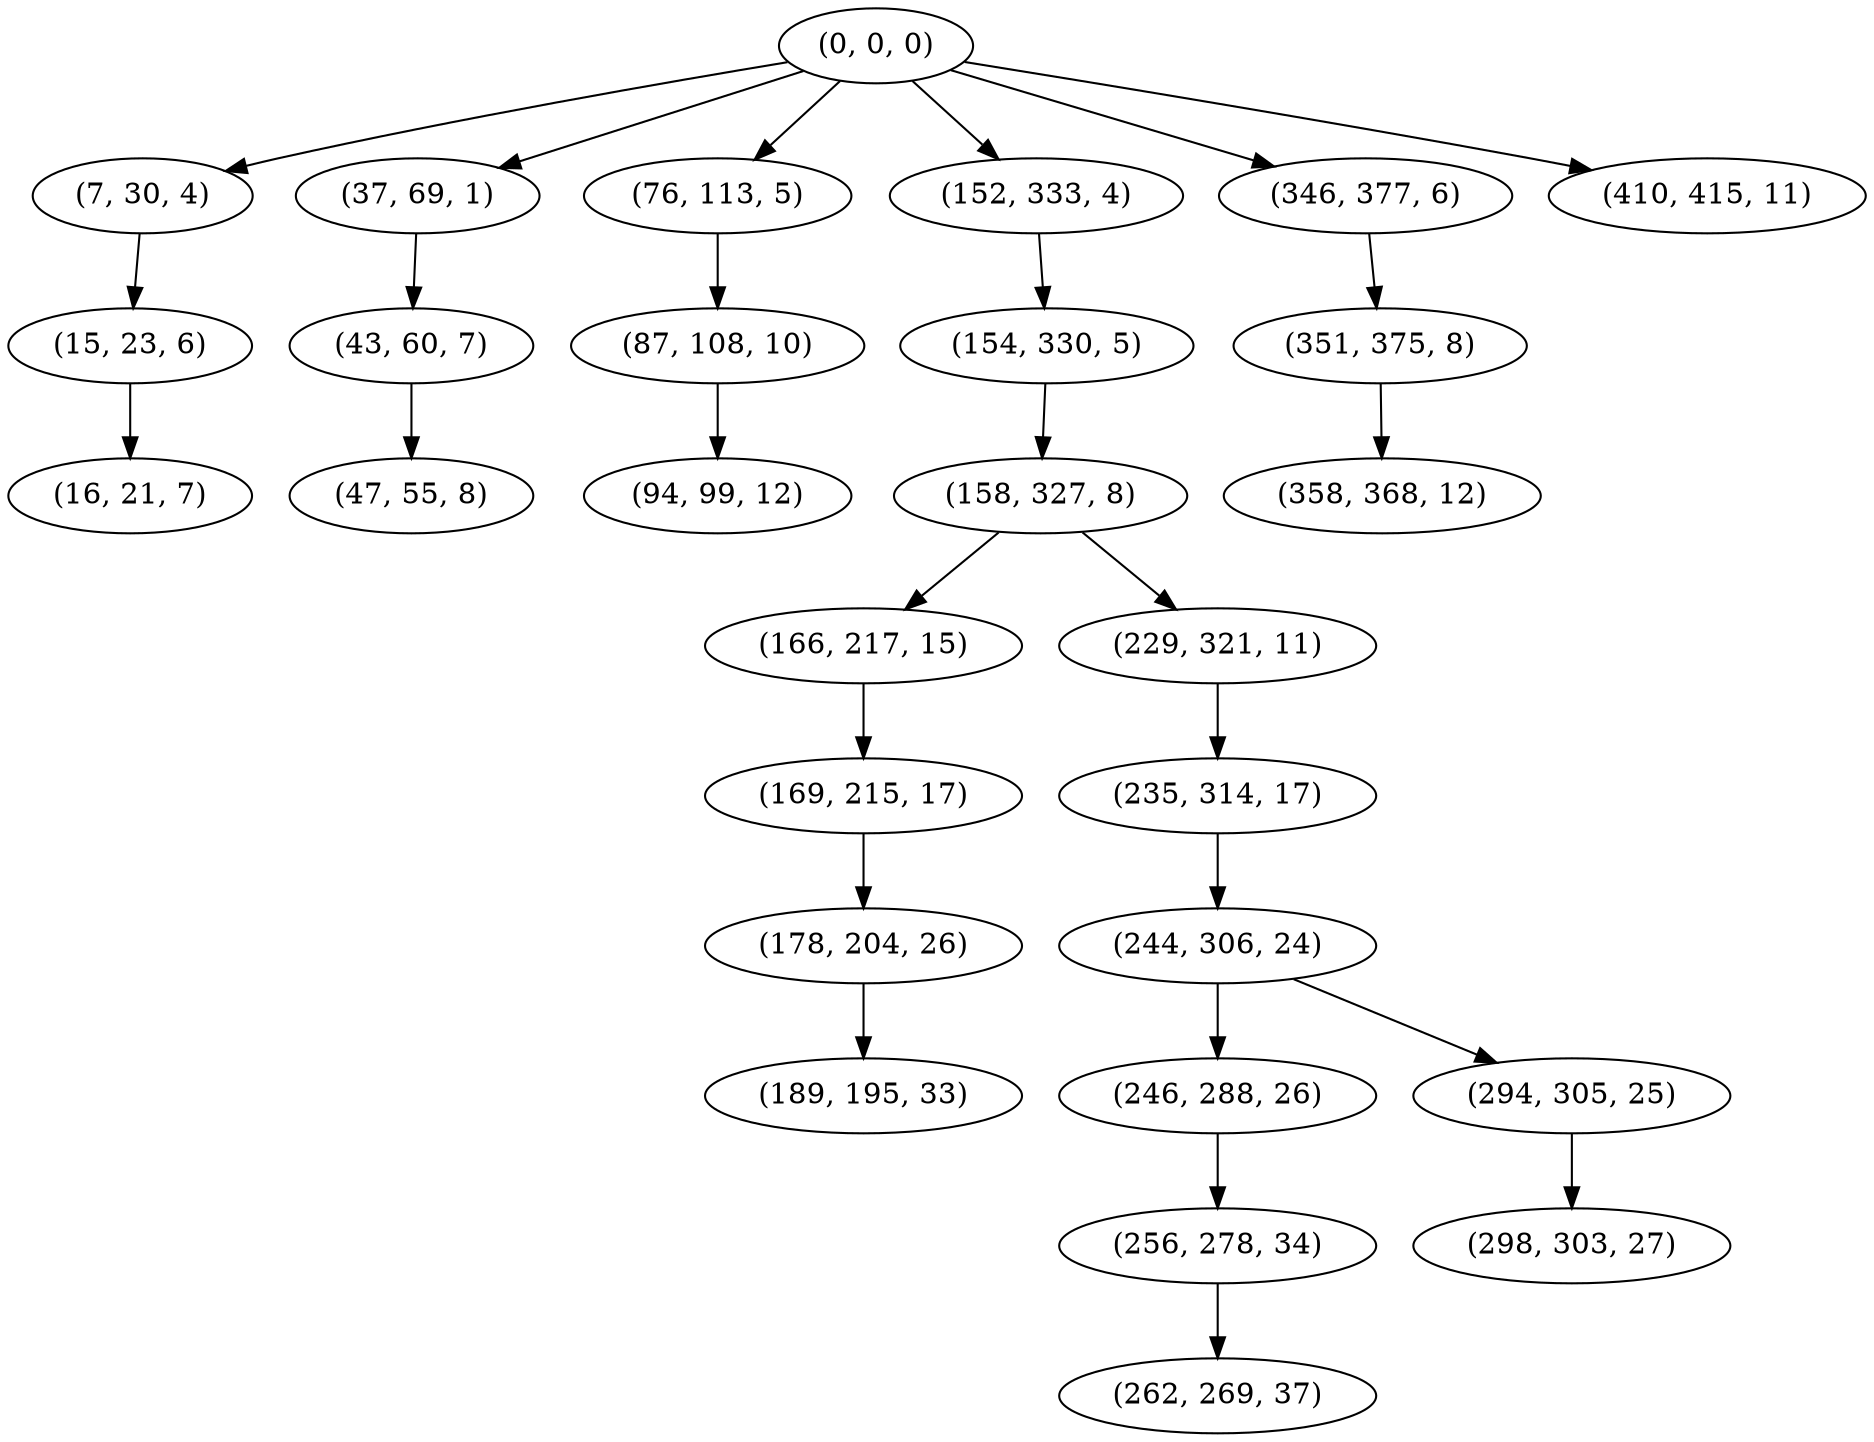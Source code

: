 digraph tree {
    "(0, 0, 0)";
    "(7, 30, 4)";
    "(15, 23, 6)";
    "(16, 21, 7)";
    "(37, 69, 1)";
    "(43, 60, 7)";
    "(47, 55, 8)";
    "(76, 113, 5)";
    "(87, 108, 10)";
    "(94, 99, 12)";
    "(152, 333, 4)";
    "(154, 330, 5)";
    "(158, 327, 8)";
    "(166, 217, 15)";
    "(169, 215, 17)";
    "(178, 204, 26)";
    "(189, 195, 33)";
    "(229, 321, 11)";
    "(235, 314, 17)";
    "(244, 306, 24)";
    "(246, 288, 26)";
    "(256, 278, 34)";
    "(262, 269, 37)";
    "(294, 305, 25)";
    "(298, 303, 27)";
    "(346, 377, 6)";
    "(351, 375, 8)";
    "(358, 368, 12)";
    "(410, 415, 11)";
    "(0, 0, 0)" -> "(7, 30, 4)";
    "(0, 0, 0)" -> "(37, 69, 1)";
    "(0, 0, 0)" -> "(76, 113, 5)";
    "(0, 0, 0)" -> "(152, 333, 4)";
    "(0, 0, 0)" -> "(346, 377, 6)";
    "(0, 0, 0)" -> "(410, 415, 11)";
    "(7, 30, 4)" -> "(15, 23, 6)";
    "(15, 23, 6)" -> "(16, 21, 7)";
    "(37, 69, 1)" -> "(43, 60, 7)";
    "(43, 60, 7)" -> "(47, 55, 8)";
    "(76, 113, 5)" -> "(87, 108, 10)";
    "(87, 108, 10)" -> "(94, 99, 12)";
    "(152, 333, 4)" -> "(154, 330, 5)";
    "(154, 330, 5)" -> "(158, 327, 8)";
    "(158, 327, 8)" -> "(166, 217, 15)";
    "(158, 327, 8)" -> "(229, 321, 11)";
    "(166, 217, 15)" -> "(169, 215, 17)";
    "(169, 215, 17)" -> "(178, 204, 26)";
    "(178, 204, 26)" -> "(189, 195, 33)";
    "(229, 321, 11)" -> "(235, 314, 17)";
    "(235, 314, 17)" -> "(244, 306, 24)";
    "(244, 306, 24)" -> "(246, 288, 26)";
    "(244, 306, 24)" -> "(294, 305, 25)";
    "(246, 288, 26)" -> "(256, 278, 34)";
    "(256, 278, 34)" -> "(262, 269, 37)";
    "(294, 305, 25)" -> "(298, 303, 27)";
    "(346, 377, 6)" -> "(351, 375, 8)";
    "(351, 375, 8)" -> "(358, 368, 12)";
}
